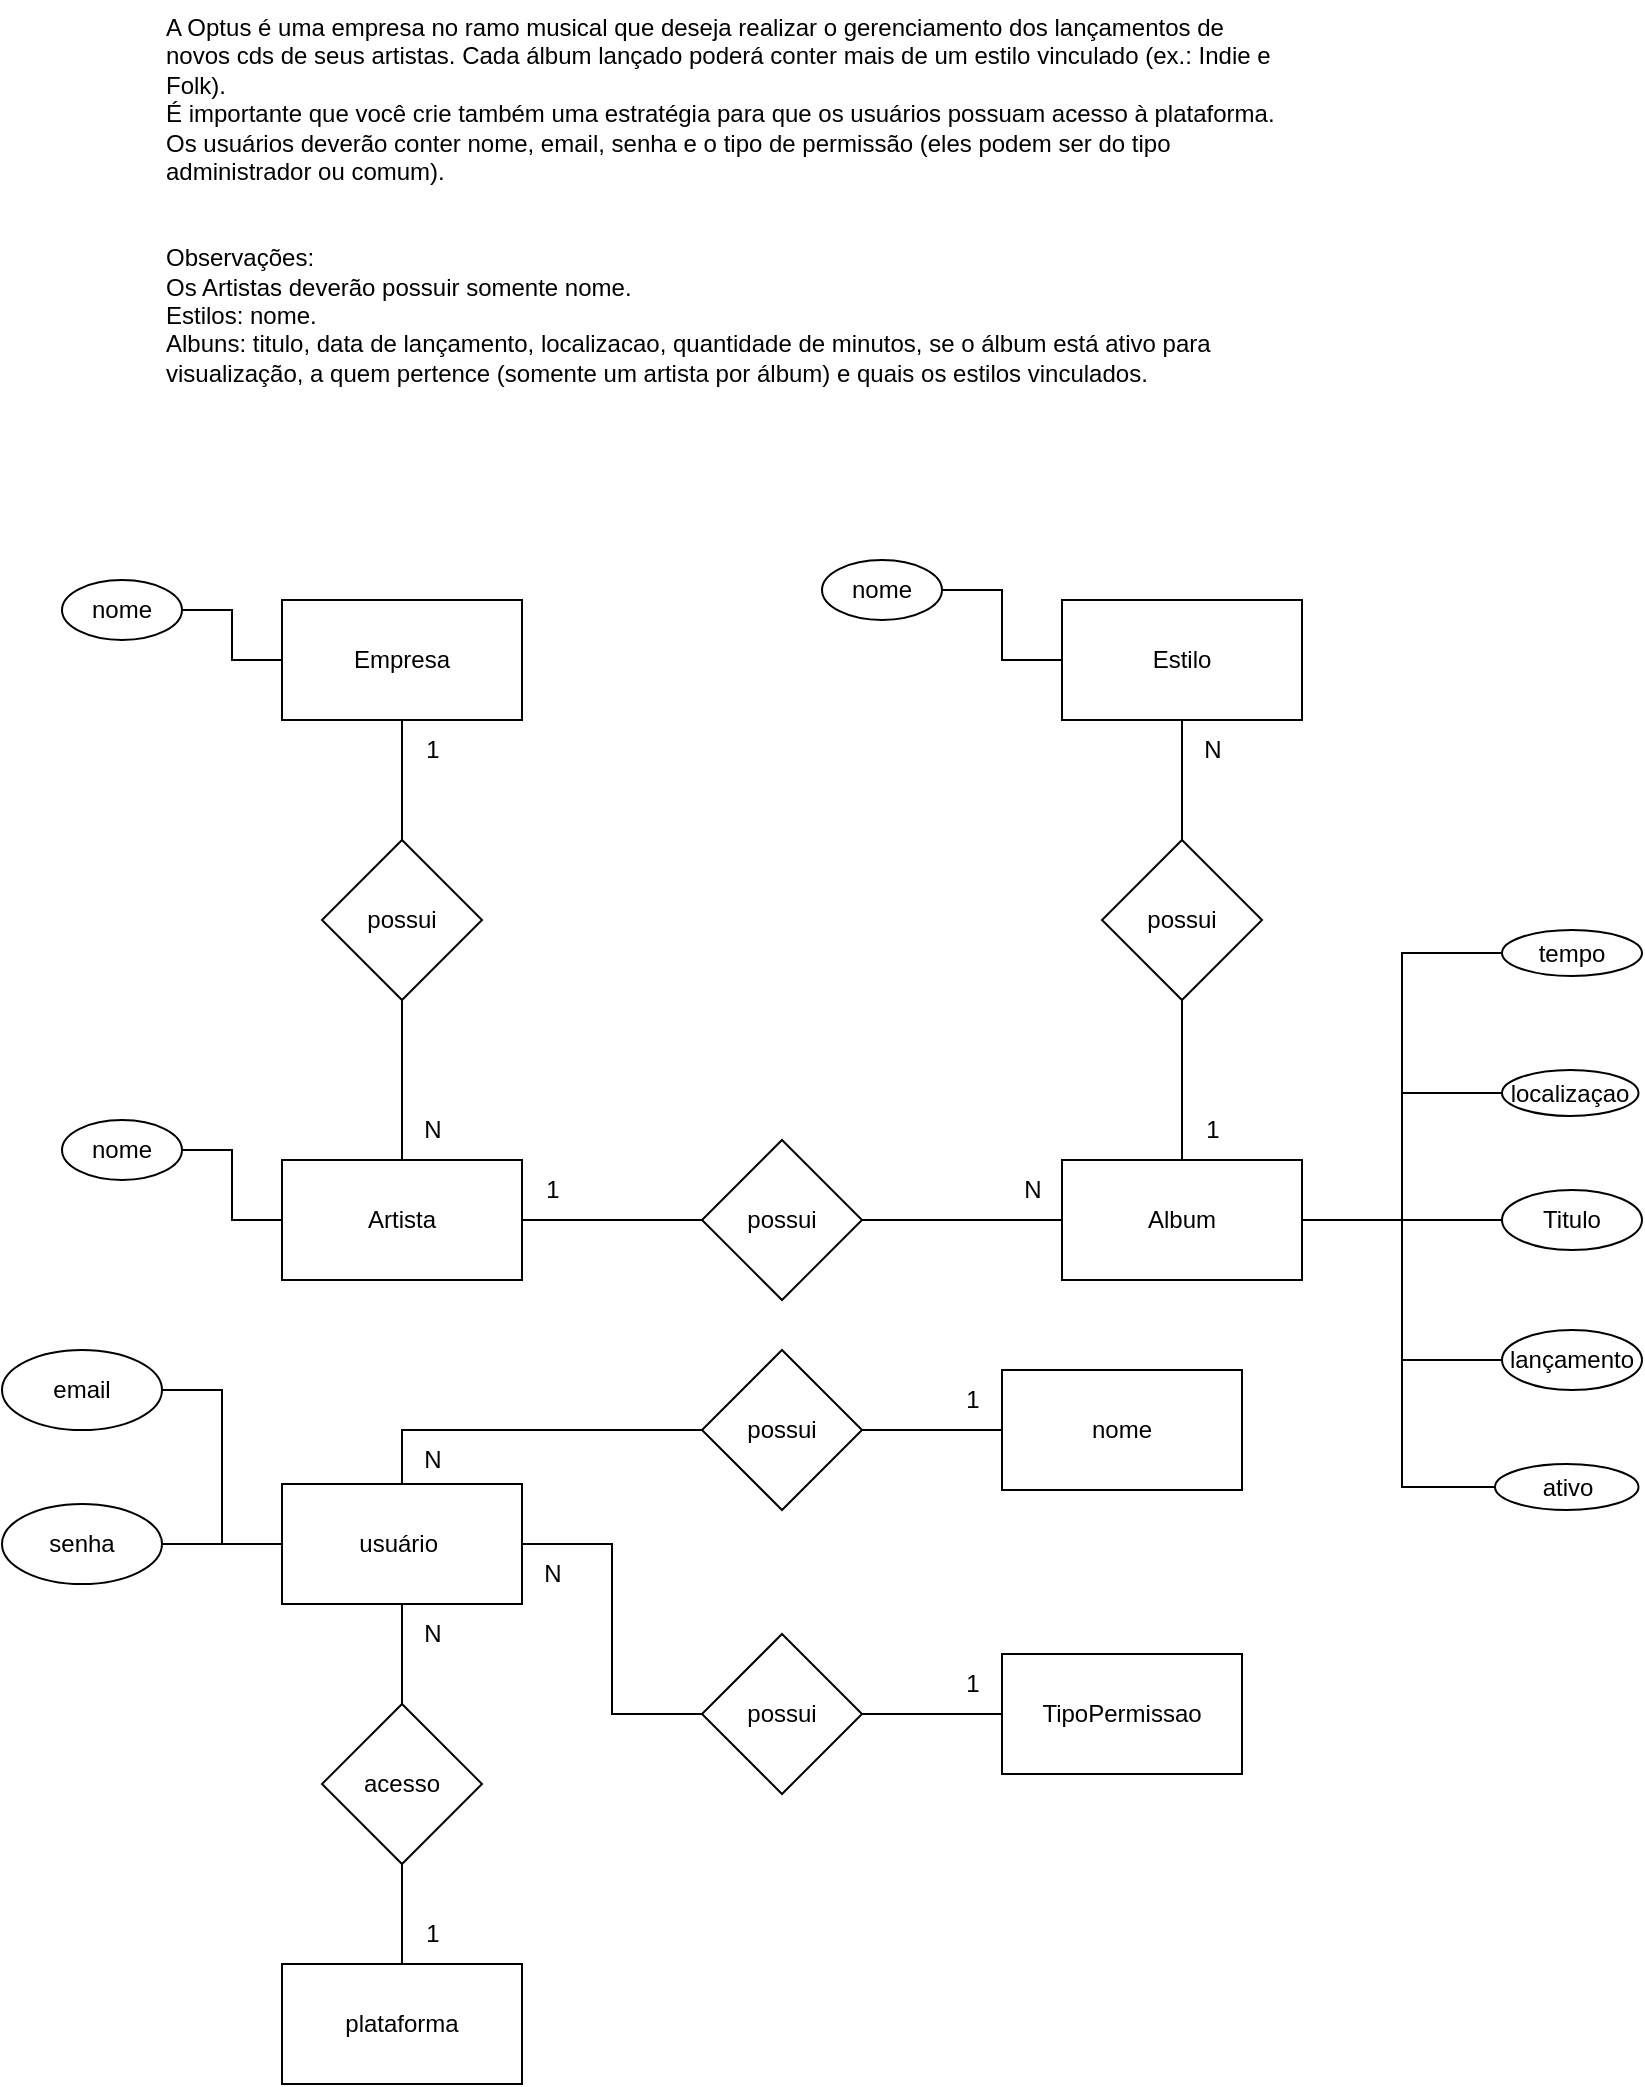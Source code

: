 <mxfile version="21.6.5" type="device">
  <diagram name="Página-1" id="ZyY0MpdI_CwCwpMDwKsH">
    <mxGraphModel dx="1500" dy="701" grid="1" gridSize="10" guides="1" tooltips="1" connect="1" arrows="1" fold="1" page="1" pageScale="1" pageWidth="1169" pageHeight="1654" math="0" shadow="0">
      <root>
        <mxCell id="0" />
        <mxCell id="1" parent="0" />
        <mxCell id="QMIjXRcfXE1a-QzfOZ67-1" value="A Optus é uma empresa no ramo musical que deseja realizar o gerenciamento dos lançamentos de novos cds de seus artistas. Cada álbum lançado poderá conter mais de um estilo vinculado (ex.: Indie e Folk).&#xa;É importante que você crie também uma estratégia para que os usuários possuam acesso à plataforma.&#xa;Os usuários deverão conter nome, email, senha e o tipo de permissão (eles podem ser do tipo administrador ou comum).&#xa;&#xa;&#xa;Observações:&#xa;Os Artistas deverão possuir somente nome.&#xa;Estilos: nome.&#xa;Albuns: titulo, data de lançamento, localizacao, quantidade de minutos, se o álbum está ativo para visualização, a quem pertence (somente um artista por álbum) e quais os estilos vinculados." style="text;whiteSpace=wrap;" parent="1" vertex="1">
          <mxGeometry x="90" y="10" width="560" height="230" as="geometry" />
        </mxCell>
        <mxCell id="QMIjXRcfXE1a-QzfOZ67-25" style="edgeStyle=orthogonalEdgeStyle;rounded=0;orthogonalLoop=1;jettySize=auto;html=1;entryX=1;entryY=0.5;entryDx=0;entryDy=0;endArrow=none;endFill=0;" parent="1" source="QMIjXRcfXE1a-QzfOZ67-2" target="QMIjXRcfXE1a-QzfOZ67-13" edge="1">
          <mxGeometry relative="1" as="geometry" />
        </mxCell>
        <mxCell id="QMIjXRcfXE1a-QzfOZ67-2" value="Empresa" style="rounded=0;whiteSpace=wrap;html=1;" parent="1" vertex="1">
          <mxGeometry x="150" y="310" width="120" height="60" as="geometry" />
        </mxCell>
        <mxCell id="QMIjXRcfXE1a-QzfOZ67-26" style="edgeStyle=orthogonalEdgeStyle;rounded=0;orthogonalLoop=1;jettySize=auto;html=1;exitX=0;exitY=0.5;exitDx=0;exitDy=0;entryX=1;entryY=0.5;entryDx=0;entryDy=0;endArrow=none;endFill=0;" parent="1" source="QMIjXRcfXE1a-QzfOZ67-3" target="QMIjXRcfXE1a-QzfOZ67-14" edge="1">
          <mxGeometry relative="1" as="geometry" />
        </mxCell>
        <mxCell id="QMIjXRcfXE1a-QzfOZ67-3" value="Artista" style="rounded=0;whiteSpace=wrap;html=1;" parent="1" vertex="1">
          <mxGeometry x="150" y="590" width="120" height="60" as="geometry" />
        </mxCell>
        <mxCell id="d-94PLuDbyannPBXETlt-6" style="edgeStyle=orthogonalEdgeStyle;rounded=0;orthogonalLoop=1;jettySize=auto;html=1;entryX=0;entryY=0.5;entryDx=0;entryDy=0;endArrow=none;endFill=0;" edge="1" parent="1" source="QMIjXRcfXE1a-QzfOZ67-4" target="QMIjXRcfXE1a-QzfOZ67-46">
          <mxGeometry relative="1" as="geometry" />
        </mxCell>
        <mxCell id="d-94PLuDbyannPBXETlt-7" style="edgeStyle=orthogonalEdgeStyle;rounded=0;orthogonalLoop=1;jettySize=auto;html=1;entryX=0;entryY=0.5;entryDx=0;entryDy=0;endArrow=none;endFill=0;" edge="1" parent="1" source="QMIjXRcfXE1a-QzfOZ67-4" target="QMIjXRcfXE1a-QzfOZ67-29">
          <mxGeometry relative="1" as="geometry" />
        </mxCell>
        <mxCell id="d-94PLuDbyannPBXETlt-8" style="edgeStyle=orthogonalEdgeStyle;rounded=0;orthogonalLoop=1;jettySize=auto;html=1;entryX=0;entryY=0.5;entryDx=0;entryDy=0;endArrow=none;endFill=0;" edge="1" parent="1" source="QMIjXRcfXE1a-QzfOZ67-4" target="QMIjXRcfXE1a-QzfOZ67-30">
          <mxGeometry relative="1" as="geometry" />
        </mxCell>
        <mxCell id="d-94PLuDbyannPBXETlt-9" style="edgeStyle=orthogonalEdgeStyle;rounded=0;orthogonalLoop=1;jettySize=auto;html=1;entryX=0;entryY=0.5;entryDx=0;entryDy=0;endArrow=none;endFill=0;" edge="1" parent="1" source="QMIjXRcfXE1a-QzfOZ67-4" target="QMIjXRcfXE1a-QzfOZ67-44">
          <mxGeometry relative="1" as="geometry" />
        </mxCell>
        <mxCell id="d-94PLuDbyannPBXETlt-10" style="edgeStyle=orthogonalEdgeStyle;rounded=0;orthogonalLoop=1;jettySize=auto;html=1;entryX=0;entryY=0.5;entryDx=0;entryDy=0;endArrow=none;endFill=0;" edge="1" parent="1" source="QMIjXRcfXE1a-QzfOZ67-4" target="QMIjXRcfXE1a-QzfOZ67-31">
          <mxGeometry relative="1" as="geometry">
            <Array as="points">
              <mxPoint x="710" y="620" />
              <mxPoint x="710" y="754" />
            </Array>
          </mxGeometry>
        </mxCell>
        <mxCell id="QMIjXRcfXE1a-QzfOZ67-4" value="Album" style="rounded=0;whiteSpace=wrap;html=1;" parent="1" vertex="1">
          <mxGeometry x="540" y="590" width="120" height="60" as="geometry" />
        </mxCell>
        <mxCell id="QMIjXRcfXE1a-QzfOZ67-5" value="Estilo" style="rounded=0;whiteSpace=wrap;html=1;" parent="1" vertex="1">
          <mxGeometry x="540" y="310" width="120" height="60" as="geometry" />
        </mxCell>
        <mxCell id="QMIjXRcfXE1a-QzfOZ67-8" style="edgeStyle=orthogonalEdgeStyle;rounded=0;orthogonalLoop=1;jettySize=auto;html=1;entryX=0.5;entryY=1;entryDx=0;entryDy=0;endArrow=none;endFill=0;" parent="1" source="QMIjXRcfXE1a-QzfOZ67-7" target="QMIjXRcfXE1a-QzfOZ67-2" edge="1">
          <mxGeometry relative="1" as="geometry" />
        </mxCell>
        <mxCell id="QMIjXRcfXE1a-QzfOZ67-9" style="edgeStyle=orthogonalEdgeStyle;rounded=0;orthogonalLoop=1;jettySize=auto;html=1;endArrow=none;endFill=0;" parent="1" source="QMIjXRcfXE1a-QzfOZ67-7" target="QMIjXRcfXE1a-QzfOZ67-3" edge="1">
          <mxGeometry relative="1" as="geometry" />
        </mxCell>
        <mxCell id="QMIjXRcfXE1a-QzfOZ67-7" value="possui" style="rhombus;whiteSpace=wrap;html=1;" parent="1" vertex="1">
          <mxGeometry x="170" y="430" width="80" height="80" as="geometry" />
        </mxCell>
        <mxCell id="QMIjXRcfXE1a-QzfOZ67-10" value="N" style="text;html=1;align=center;verticalAlign=middle;resizable=0;points=[];autosize=1;strokeColor=none;fillColor=none;" parent="1" vertex="1">
          <mxGeometry x="210" y="560" width="30" height="30" as="geometry" />
        </mxCell>
        <mxCell id="QMIjXRcfXE1a-QzfOZ67-11" value="1" style="text;html=1;align=center;verticalAlign=middle;resizable=0;points=[];autosize=1;strokeColor=none;fillColor=none;" parent="1" vertex="1">
          <mxGeometry x="210" y="370" width="30" height="30" as="geometry" />
        </mxCell>
        <mxCell id="QMIjXRcfXE1a-QzfOZ67-13" value="nome" style="ellipse;whiteSpace=wrap;html=1;" parent="1" vertex="1">
          <mxGeometry x="40" y="300" width="60" height="30" as="geometry" />
        </mxCell>
        <mxCell id="QMIjXRcfXE1a-QzfOZ67-14" value="nome" style="ellipse;whiteSpace=wrap;html=1;" parent="1" vertex="1">
          <mxGeometry x="40" y="570" width="60" height="30" as="geometry" />
        </mxCell>
        <mxCell id="QMIjXRcfXE1a-QzfOZ67-19" style="edgeStyle=orthogonalEdgeStyle;rounded=0;orthogonalLoop=1;jettySize=auto;html=1;entryX=0;entryY=0.5;entryDx=0;entryDy=0;endArrow=none;endFill=0;" parent="1" source="QMIjXRcfXE1a-QzfOZ67-15" target="QMIjXRcfXE1a-QzfOZ67-4" edge="1">
          <mxGeometry relative="1" as="geometry" />
        </mxCell>
        <mxCell id="QMIjXRcfXE1a-QzfOZ67-20" style="edgeStyle=orthogonalEdgeStyle;rounded=0;orthogonalLoop=1;jettySize=auto;html=1;entryX=1;entryY=0.5;entryDx=0;entryDy=0;endArrow=none;endFill=0;" parent="1" source="QMIjXRcfXE1a-QzfOZ67-15" target="QMIjXRcfXE1a-QzfOZ67-3" edge="1">
          <mxGeometry relative="1" as="geometry" />
        </mxCell>
        <mxCell id="QMIjXRcfXE1a-QzfOZ67-15" value="possui" style="rhombus;whiteSpace=wrap;html=1;" parent="1" vertex="1">
          <mxGeometry x="360" y="580" width="80" height="80" as="geometry" />
        </mxCell>
        <mxCell id="QMIjXRcfXE1a-QzfOZ67-17" style="edgeStyle=orthogonalEdgeStyle;rounded=0;orthogonalLoop=1;jettySize=auto;html=1;entryX=0.5;entryY=1;entryDx=0;entryDy=0;endArrow=none;endFill=0;" parent="1" source="QMIjXRcfXE1a-QzfOZ67-16" target="QMIjXRcfXE1a-QzfOZ67-5" edge="1">
          <mxGeometry relative="1" as="geometry" />
        </mxCell>
        <mxCell id="QMIjXRcfXE1a-QzfOZ67-18" style="edgeStyle=orthogonalEdgeStyle;rounded=0;orthogonalLoop=1;jettySize=auto;html=1;entryX=0.5;entryY=0;entryDx=0;entryDy=0;endArrow=none;endFill=0;" parent="1" source="QMIjXRcfXE1a-QzfOZ67-16" target="QMIjXRcfXE1a-QzfOZ67-4" edge="1">
          <mxGeometry relative="1" as="geometry" />
        </mxCell>
        <mxCell id="QMIjXRcfXE1a-QzfOZ67-16" value="possui" style="rhombus;whiteSpace=wrap;html=1;" parent="1" vertex="1">
          <mxGeometry x="560" y="430" width="80" height="80" as="geometry" />
        </mxCell>
        <mxCell id="QMIjXRcfXE1a-QzfOZ67-21" value="N" style="text;html=1;align=center;verticalAlign=middle;resizable=0;points=[];autosize=1;strokeColor=none;fillColor=none;" parent="1" vertex="1">
          <mxGeometry x="510" y="590" width="30" height="30" as="geometry" />
        </mxCell>
        <mxCell id="QMIjXRcfXE1a-QzfOZ67-22" value="1" style="text;html=1;align=center;verticalAlign=middle;resizable=0;points=[];autosize=1;strokeColor=none;fillColor=none;" parent="1" vertex="1">
          <mxGeometry x="270" y="590" width="30" height="30" as="geometry" />
        </mxCell>
        <mxCell id="QMIjXRcfXE1a-QzfOZ67-23" value="1" style="text;html=1;align=center;verticalAlign=middle;resizable=0;points=[];autosize=1;strokeColor=none;fillColor=none;" parent="1" vertex="1">
          <mxGeometry x="600" y="560" width="30" height="30" as="geometry" />
        </mxCell>
        <mxCell id="QMIjXRcfXE1a-QzfOZ67-24" value="N" style="text;html=1;align=center;verticalAlign=middle;resizable=0;points=[];autosize=1;strokeColor=none;fillColor=none;" parent="1" vertex="1">
          <mxGeometry x="600" y="370" width="30" height="30" as="geometry" />
        </mxCell>
        <mxCell id="QMIjXRcfXE1a-QzfOZ67-28" style="edgeStyle=orthogonalEdgeStyle;rounded=0;orthogonalLoop=1;jettySize=auto;html=1;entryX=0;entryY=0.5;entryDx=0;entryDy=0;endArrow=none;endFill=0;" parent="1" source="QMIjXRcfXE1a-QzfOZ67-27" target="QMIjXRcfXE1a-QzfOZ67-5" edge="1">
          <mxGeometry relative="1" as="geometry" />
        </mxCell>
        <mxCell id="QMIjXRcfXE1a-QzfOZ67-27" value="nome" style="ellipse;whiteSpace=wrap;html=1;" parent="1" vertex="1">
          <mxGeometry x="420" y="290" width="60" height="30" as="geometry" />
        </mxCell>
        <mxCell id="QMIjXRcfXE1a-QzfOZ67-29" value="localizaçao" style="ellipse;whiteSpace=wrap;html=1;" parent="1" vertex="1">
          <mxGeometry x="760" y="545" width="68.25" height="23" as="geometry" />
        </mxCell>
        <mxCell id="QMIjXRcfXE1a-QzfOZ67-30" value="tempo" style="ellipse;whiteSpace=wrap;html=1;" parent="1" vertex="1">
          <mxGeometry x="760" y="475" width="70" height="23" as="geometry" />
        </mxCell>
        <mxCell id="QMIjXRcfXE1a-QzfOZ67-31" value="ativo" style="ellipse;whiteSpace=wrap;html=1;" parent="1" vertex="1">
          <mxGeometry x="756.5" y="742" width="71.75" height="23" as="geometry" />
        </mxCell>
        <mxCell id="QMIjXRcfXE1a-QzfOZ67-44" value="lançamento" style="ellipse;whiteSpace=wrap;html=1;" parent="1" vertex="1">
          <mxGeometry x="760" y="675" width="70" height="30" as="geometry" />
        </mxCell>
        <mxCell id="QMIjXRcfXE1a-QzfOZ67-46" value="Titulo" style="ellipse;whiteSpace=wrap;html=1;" parent="1" vertex="1">
          <mxGeometry x="760" y="605" width="70" height="30" as="geometry" />
        </mxCell>
        <mxCell id="d-94PLuDbyannPBXETlt-12" style="edgeStyle=orthogonalEdgeStyle;rounded=0;orthogonalLoop=1;jettySize=auto;html=1;entryX=0.5;entryY=0;entryDx=0;entryDy=0;endArrow=none;endFill=0;" edge="1" parent="1" source="d-94PLuDbyannPBXETlt-1" target="d-94PLuDbyannPBXETlt-2">
          <mxGeometry relative="1" as="geometry" />
        </mxCell>
        <mxCell id="d-94PLuDbyannPBXETlt-19" style="edgeStyle=orthogonalEdgeStyle;rounded=0;orthogonalLoop=1;jettySize=auto;html=1;entryX=0;entryY=0.5;entryDx=0;entryDy=0;endArrow=none;endFill=0;exitX=0.5;exitY=0;exitDx=0;exitDy=0;" edge="1" parent="1" source="d-94PLuDbyannPBXETlt-1" target="d-94PLuDbyannPBXETlt-17">
          <mxGeometry relative="1" as="geometry" />
        </mxCell>
        <mxCell id="d-94PLuDbyannPBXETlt-27" style="edgeStyle=orthogonalEdgeStyle;rounded=0;orthogonalLoop=1;jettySize=auto;html=1;entryX=1;entryY=0.5;entryDx=0;entryDy=0;endArrow=none;endFill=0;" edge="1" parent="1" source="d-94PLuDbyannPBXETlt-1" target="d-94PLuDbyannPBXETlt-23">
          <mxGeometry relative="1" as="geometry" />
        </mxCell>
        <mxCell id="d-94PLuDbyannPBXETlt-28" style="edgeStyle=orthogonalEdgeStyle;rounded=0;orthogonalLoop=1;jettySize=auto;html=1;entryX=1;entryY=0.5;entryDx=0;entryDy=0;endArrow=none;endFill=0;" edge="1" parent="1" source="d-94PLuDbyannPBXETlt-1" target="d-94PLuDbyannPBXETlt-24">
          <mxGeometry relative="1" as="geometry" />
        </mxCell>
        <mxCell id="d-94PLuDbyannPBXETlt-1" value="usuário&amp;nbsp;" style="rounded=0;whiteSpace=wrap;html=1;" vertex="1" parent="1">
          <mxGeometry x="150" y="752" width="120" height="60" as="geometry" />
        </mxCell>
        <mxCell id="d-94PLuDbyannPBXETlt-13" style="edgeStyle=orthogonalEdgeStyle;rounded=0;orthogonalLoop=1;jettySize=auto;html=1;entryX=0.5;entryY=0;entryDx=0;entryDy=0;endArrow=none;endFill=0;" edge="1" parent="1" source="d-94PLuDbyannPBXETlt-2" target="d-94PLuDbyannPBXETlt-3">
          <mxGeometry relative="1" as="geometry" />
        </mxCell>
        <mxCell id="d-94PLuDbyannPBXETlt-2" value="acesso" style="rhombus;whiteSpace=wrap;html=1;" vertex="1" parent="1">
          <mxGeometry x="170" y="862" width="80" height="80" as="geometry" />
        </mxCell>
        <mxCell id="d-94PLuDbyannPBXETlt-3" value="plataforma" style="rounded=0;whiteSpace=wrap;html=1;" vertex="1" parent="1">
          <mxGeometry x="150" y="992" width="120" height="60" as="geometry" />
        </mxCell>
        <mxCell id="d-94PLuDbyannPBXETlt-14" value="TipoPermissao" style="rounded=0;whiteSpace=wrap;html=1;" vertex="1" parent="1">
          <mxGeometry x="510" y="837" width="120" height="60" as="geometry" />
        </mxCell>
        <mxCell id="d-94PLuDbyannPBXETlt-15" value="nome" style="rounded=0;whiteSpace=wrap;html=1;" vertex="1" parent="1">
          <mxGeometry x="510" y="695" width="120" height="60" as="geometry" />
        </mxCell>
        <mxCell id="d-94PLuDbyannPBXETlt-20" style="edgeStyle=orthogonalEdgeStyle;rounded=0;orthogonalLoop=1;jettySize=auto;html=1;entryX=0;entryY=0.5;entryDx=0;entryDy=0;endArrow=none;endFill=0;" edge="1" parent="1" source="d-94PLuDbyannPBXETlt-17" target="d-94PLuDbyannPBXETlt-15">
          <mxGeometry relative="1" as="geometry" />
        </mxCell>
        <mxCell id="d-94PLuDbyannPBXETlt-17" value="possui" style="rhombus;whiteSpace=wrap;html=1;" vertex="1" parent="1">
          <mxGeometry x="360" y="685" width="80" height="80" as="geometry" />
        </mxCell>
        <mxCell id="d-94PLuDbyannPBXETlt-21" style="edgeStyle=orthogonalEdgeStyle;rounded=0;orthogonalLoop=1;jettySize=auto;html=1;entryX=0;entryY=0.5;entryDx=0;entryDy=0;endArrow=none;endFill=0;" edge="1" parent="1" source="d-94PLuDbyannPBXETlt-18" target="d-94PLuDbyannPBXETlt-14">
          <mxGeometry relative="1" as="geometry" />
        </mxCell>
        <mxCell id="d-94PLuDbyannPBXETlt-22" style="edgeStyle=orthogonalEdgeStyle;rounded=0;orthogonalLoop=1;jettySize=auto;html=1;entryX=1;entryY=0.5;entryDx=0;entryDy=0;endArrow=none;endFill=0;" edge="1" parent="1" source="d-94PLuDbyannPBXETlt-18" target="d-94PLuDbyannPBXETlt-1">
          <mxGeometry relative="1" as="geometry" />
        </mxCell>
        <mxCell id="d-94PLuDbyannPBXETlt-18" value="possui" style="rhombus;whiteSpace=wrap;html=1;" vertex="1" parent="1">
          <mxGeometry x="360" y="827" width="80" height="80" as="geometry" />
        </mxCell>
        <mxCell id="d-94PLuDbyannPBXETlt-23" value="email" style="ellipse;whiteSpace=wrap;html=1;" vertex="1" parent="1">
          <mxGeometry x="10" y="685" width="80" height="40" as="geometry" />
        </mxCell>
        <mxCell id="d-94PLuDbyannPBXETlt-24" value="senha" style="ellipse;whiteSpace=wrap;html=1;" vertex="1" parent="1">
          <mxGeometry x="10" y="762" width="80" height="40" as="geometry" />
        </mxCell>
        <mxCell id="d-94PLuDbyannPBXETlt-29" value="N" style="text;html=1;align=center;verticalAlign=middle;resizable=0;points=[];autosize=1;strokeColor=none;fillColor=none;" vertex="1" parent="1">
          <mxGeometry x="210" y="725" width="30" height="30" as="geometry" />
        </mxCell>
        <mxCell id="d-94PLuDbyannPBXETlt-30" value="1" style="text;html=1;align=center;verticalAlign=middle;resizable=0;points=[];autosize=1;strokeColor=none;fillColor=none;" vertex="1" parent="1">
          <mxGeometry x="480" y="695" width="30" height="30" as="geometry" />
        </mxCell>
        <mxCell id="d-94PLuDbyannPBXETlt-31" value="1" style="text;html=1;align=center;verticalAlign=middle;resizable=0;points=[];autosize=1;strokeColor=none;fillColor=none;" vertex="1" parent="1">
          <mxGeometry x="480" y="837" width="30" height="30" as="geometry" />
        </mxCell>
        <mxCell id="d-94PLuDbyannPBXETlt-32" value="N" style="text;html=1;align=center;verticalAlign=middle;resizable=0;points=[];autosize=1;strokeColor=none;fillColor=none;" vertex="1" parent="1">
          <mxGeometry x="270" y="782" width="30" height="30" as="geometry" />
        </mxCell>
        <mxCell id="d-94PLuDbyannPBXETlt-33" value="N" style="text;html=1;align=center;verticalAlign=middle;resizable=0;points=[];autosize=1;strokeColor=none;fillColor=none;" vertex="1" parent="1">
          <mxGeometry x="210" y="812" width="30" height="30" as="geometry" />
        </mxCell>
        <mxCell id="d-94PLuDbyannPBXETlt-34" value="1" style="text;html=1;align=center;verticalAlign=middle;resizable=0;points=[];autosize=1;strokeColor=none;fillColor=none;" vertex="1" parent="1">
          <mxGeometry x="210" y="962" width="30" height="30" as="geometry" />
        </mxCell>
      </root>
    </mxGraphModel>
  </diagram>
</mxfile>
